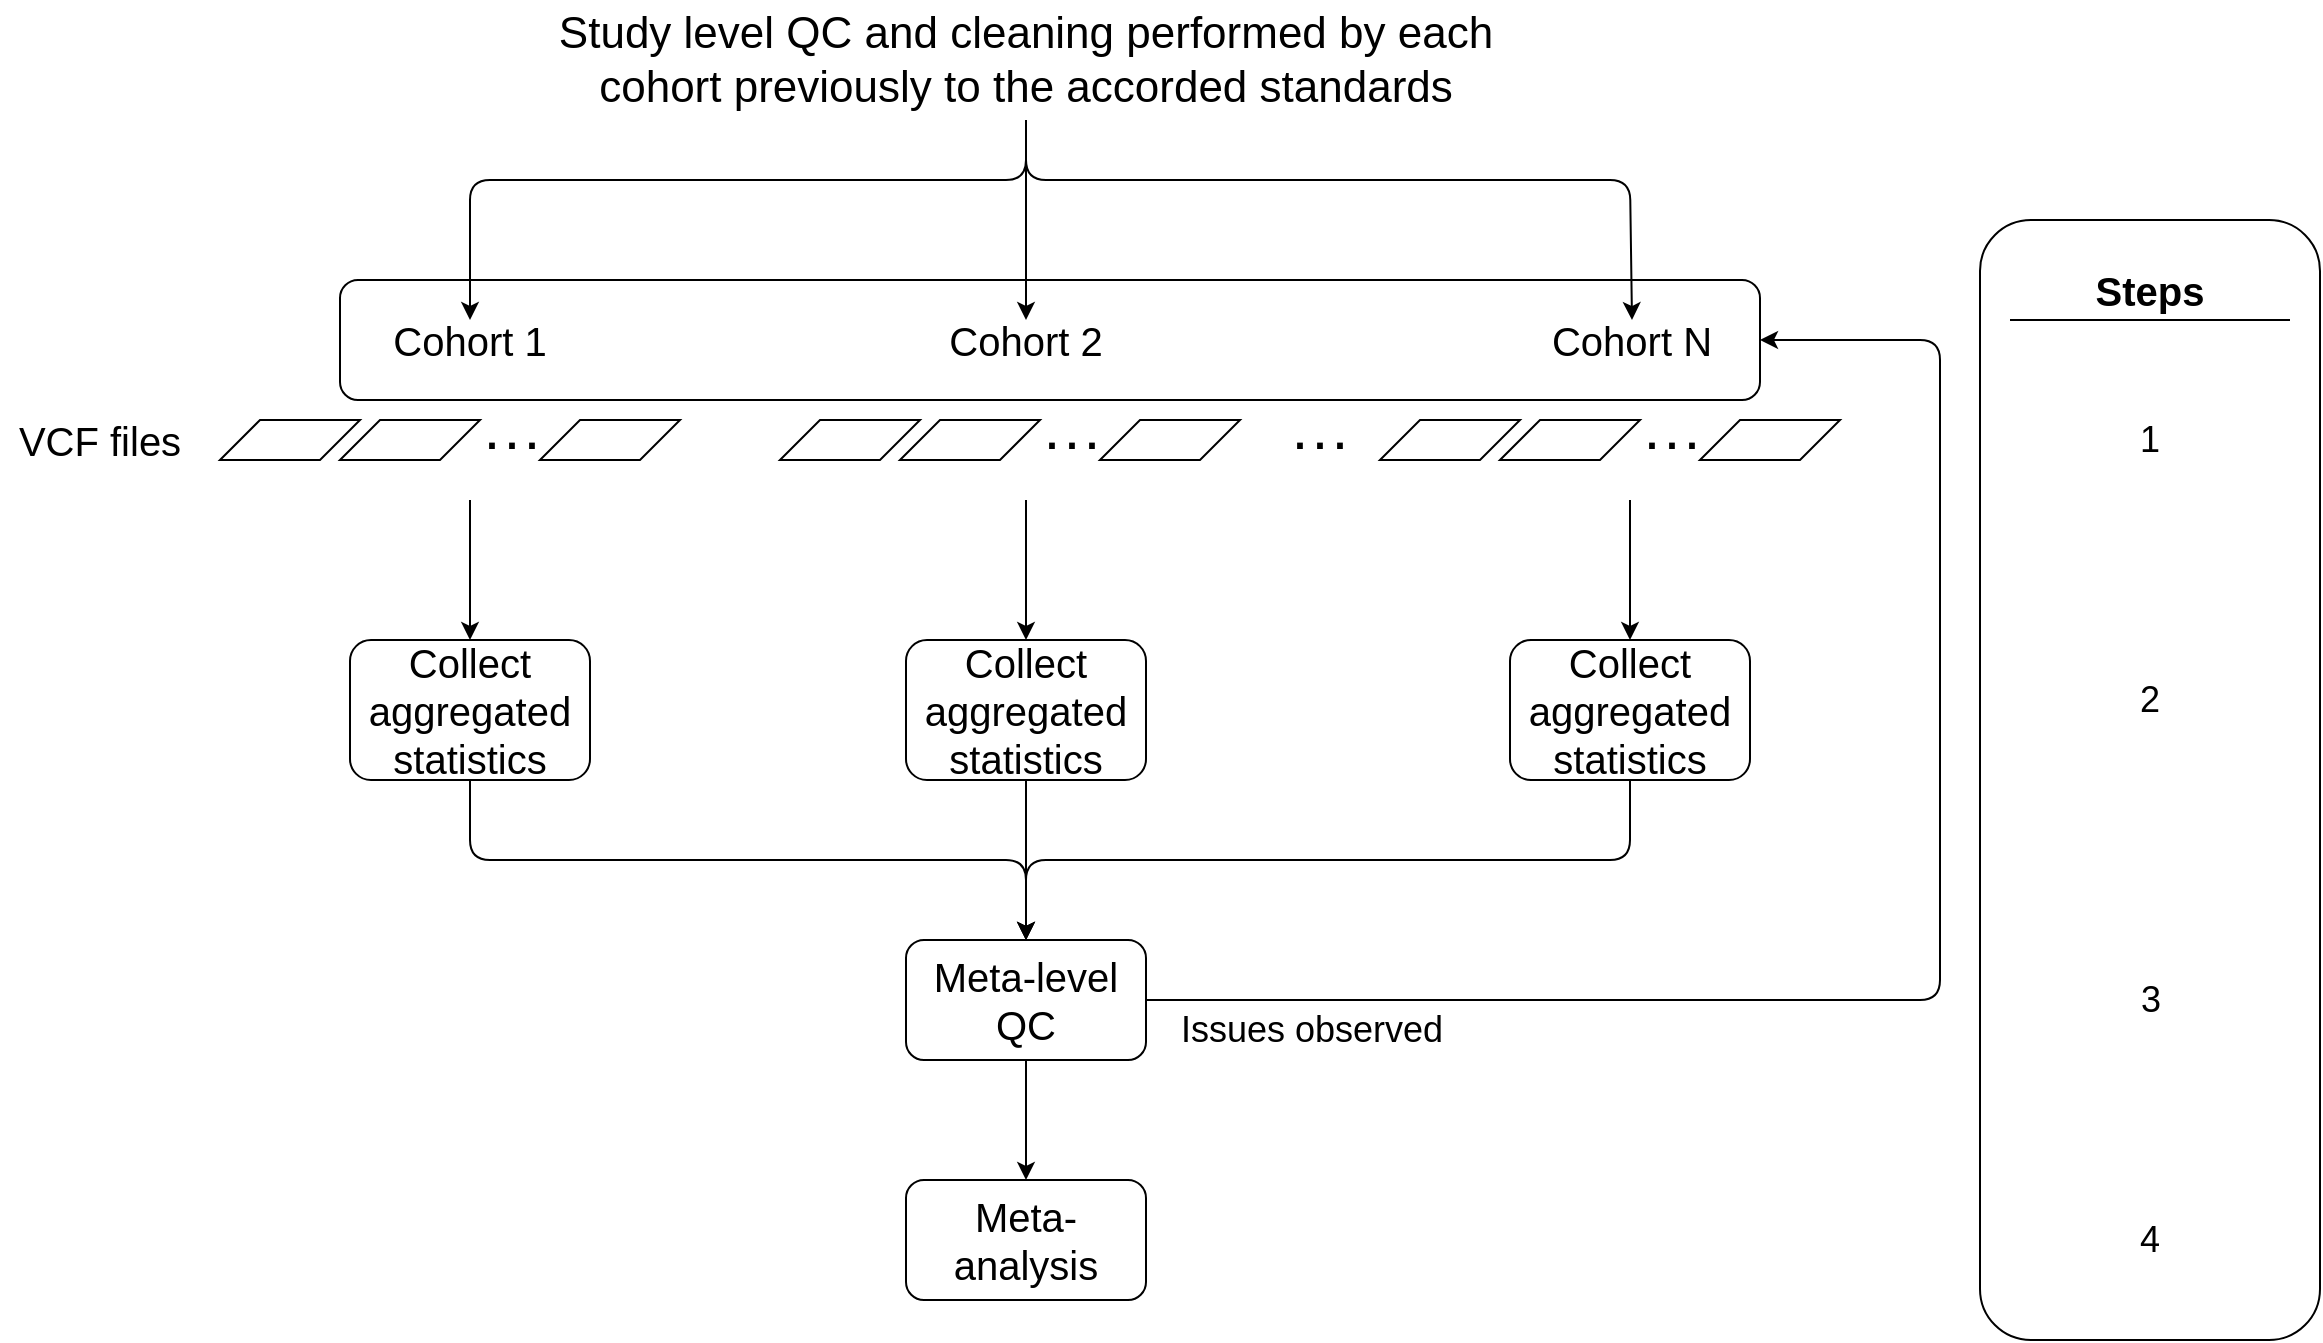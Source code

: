 <mxfile version="15.2.7" type="device"><diagram id="PssKgADGV4SNGQsgnzb9" name="Page-1"><mxGraphModel dx="1038" dy="521" grid="1" gridSize="10" guides="1" tooltips="1" connect="1" arrows="1" fold="1" page="1" pageScale="1" pageWidth="827" pageHeight="1169" math="0" shadow="0"><root><mxCell id="0"/><mxCell id="1" parent="0"/><mxCell id="GURnETSfLkmgA5mUbQ7p-38" value="" style="rounded=1;whiteSpace=wrap;html=1;" vertex="1" parent="1"><mxGeometry x="290" y="290" width="710" height="60" as="geometry"/></mxCell><mxCell id="GURnETSfLkmgA5mUbQ7p-1" value="" style="shape=parallelogram;perimeter=parallelogramPerimeter;whiteSpace=wrap;html=1;fixedSize=1;" vertex="1" parent="1"><mxGeometry x="230" y="360" width="70" height="20" as="geometry"/></mxCell><mxCell id="GURnETSfLkmgA5mUbQ7p-3" value="&lt;font style=&quot;font-size: 30px&quot;&gt;···&lt;/font&gt;" style="text;html=1;strokeColor=none;fillColor=none;align=center;verticalAlign=middle;whiteSpace=wrap;rounded=0;" vertex="1" parent="1"><mxGeometry x="356" y="360" width="40" height="20" as="geometry"/></mxCell><mxCell id="GURnETSfLkmgA5mUbQ7p-6" value="" style="shape=parallelogram;perimeter=parallelogramPerimeter;whiteSpace=wrap;html=1;fixedSize=1;" vertex="1" parent="1"><mxGeometry x="290" y="360" width="70" height="20" as="geometry"/></mxCell><mxCell id="GURnETSfLkmgA5mUbQ7p-7" value="" style="shape=parallelogram;perimeter=parallelogramPerimeter;whiteSpace=wrap;html=1;fixedSize=1;" vertex="1" parent="1"><mxGeometry x="390" y="360" width="70" height="20" as="geometry"/></mxCell><mxCell id="GURnETSfLkmgA5mUbQ7p-8" value="" style="shape=parallelogram;perimeter=parallelogramPerimeter;whiteSpace=wrap;html=1;fixedSize=1;" vertex="1" parent="1"><mxGeometry x="510" y="360" width="70" height="20" as="geometry"/></mxCell><mxCell id="GURnETSfLkmgA5mUbQ7p-9" value="&lt;font style=&quot;font-size: 30px&quot;&gt;···&lt;/font&gt;" style="text;html=1;strokeColor=none;fillColor=none;align=center;verticalAlign=middle;whiteSpace=wrap;rounded=0;" vertex="1" parent="1"><mxGeometry x="636" y="360" width="40" height="20" as="geometry"/></mxCell><mxCell id="GURnETSfLkmgA5mUbQ7p-10" value="" style="shape=parallelogram;perimeter=parallelogramPerimeter;whiteSpace=wrap;html=1;fixedSize=1;" vertex="1" parent="1"><mxGeometry x="570" y="360" width="70" height="20" as="geometry"/></mxCell><mxCell id="GURnETSfLkmgA5mUbQ7p-11" value="" style="shape=parallelogram;perimeter=parallelogramPerimeter;whiteSpace=wrap;html=1;fixedSize=1;" vertex="1" parent="1"><mxGeometry x="670" y="360" width="70" height="20" as="geometry"/></mxCell><mxCell id="GURnETSfLkmgA5mUbQ7p-12" value="" style="shape=parallelogram;perimeter=parallelogramPerimeter;whiteSpace=wrap;html=1;fixedSize=1;" vertex="1" parent="1"><mxGeometry x="810" y="360" width="70" height="20" as="geometry"/></mxCell><mxCell id="GURnETSfLkmgA5mUbQ7p-13" value="&lt;font style=&quot;font-size: 30px&quot;&gt;···&lt;/font&gt;" style="text;html=1;strokeColor=none;fillColor=none;align=center;verticalAlign=middle;whiteSpace=wrap;rounded=0;" vertex="1" parent="1"><mxGeometry x="936" y="360" width="40" height="20" as="geometry"/></mxCell><mxCell id="GURnETSfLkmgA5mUbQ7p-14" value="" style="shape=parallelogram;perimeter=parallelogramPerimeter;whiteSpace=wrap;html=1;fixedSize=1;" vertex="1" parent="1"><mxGeometry x="870" y="360" width="70" height="20" as="geometry"/></mxCell><mxCell id="GURnETSfLkmgA5mUbQ7p-15" value="" style="shape=parallelogram;perimeter=parallelogramPerimeter;whiteSpace=wrap;html=1;fixedSize=1;" vertex="1" parent="1"><mxGeometry x="970" y="360" width="70" height="20" as="geometry"/></mxCell><mxCell id="GURnETSfLkmgA5mUbQ7p-16" value="&lt;font style=&quot;font-size: 30px&quot;&gt;···&lt;/font&gt;" style="text;html=1;strokeColor=none;fillColor=none;align=center;verticalAlign=middle;whiteSpace=wrap;rounded=0;" vertex="1" parent="1"><mxGeometry x="760" y="360" width="40" height="20" as="geometry"/></mxCell><mxCell id="GURnETSfLkmgA5mUbQ7p-17" value="&lt;font style=&quot;font-size: 20px&quot;&gt;Cohort 1&lt;/font&gt;" style="text;html=1;strokeColor=none;fillColor=none;align=center;verticalAlign=middle;whiteSpace=wrap;rounded=0;" vertex="1" parent="1"><mxGeometry x="315" y="310" width="80" height="20" as="geometry"/></mxCell><mxCell id="GURnETSfLkmgA5mUbQ7p-19" value="&lt;font style=&quot;font-size: 20px&quot;&gt;Cohort 2&lt;/font&gt;" style="text;html=1;strokeColor=none;fillColor=none;align=center;verticalAlign=middle;whiteSpace=wrap;rounded=0;" vertex="1" parent="1"><mxGeometry x="592" y="310" width="82" height="20" as="geometry"/></mxCell><mxCell id="GURnETSfLkmgA5mUbQ7p-20" value="&lt;font style=&quot;font-size: 20px&quot;&gt;Cohort N&lt;/font&gt;" style="text;html=1;strokeColor=none;fillColor=none;align=center;verticalAlign=middle;whiteSpace=wrap;rounded=0;" vertex="1" parent="1"><mxGeometry x="893" y="310" width="86" height="20" as="geometry"/></mxCell><mxCell id="GURnETSfLkmgA5mUbQ7p-22" value="&lt;font style=&quot;font-size: 20px&quot;&gt;VCF files&lt;/font&gt;" style="text;html=1;strokeColor=none;fillColor=none;align=center;verticalAlign=middle;whiteSpace=wrap;rounded=0;" vertex="1" parent="1"><mxGeometry x="120" y="360" width="100" height="20" as="geometry"/></mxCell><mxCell id="GURnETSfLkmgA5mUbQ7p-23" value="&lt;font style=&quot;font-size: 22px&quot;&gt;Study level QC and cleaning performed by each cohort previously to the accorded standards&lt;/font&gt;" style="text;html=1;strokeColor=none;fillColor=none;align=center;verticalAlign=middle;whiteSpace=wrap;rounded=0;fontSize=20;" vertex="1" parent="1"><mxGeometry x="373" y="150" width="520" height="60" as="geometry"/></mxCell><mxCell id="GURnETSfLkmgA5mUbQ7p-24" value="" style="endArrow=classic;html=1;exitX=0.5;exitY=1;exitDx=0;exitDy=0;entryX=0.5;entryY=0;entryDx=0;entryDy=0;" edge="1" parent="1" source="GURnETSfLkmgA5mUbQ7p-23" target="GURnETSfLkmgA5mUbQ7p-17"><mxGeometry width="50" height="50" relative="1" as="geometry"><mxPoint x="580" y="210" as="sourcePoint"/><mxPoint x="630" y="160" as="targetPoint"/><Array as="points"><mxPoint x="633" y="240"/><mxPoint x="355" y="240"/></Array></mxGeometry></mxCell><mxCell id="GURnETSfLkmgA5mUbQ7p-25" value="" style="endArrow=classic;html=1;exitX=0.5;exitY=1;exitDx=0;exitDy=0;entryX=0.5;entryY=0;entryDx=0;entryDy=0;" edge="1" parent="1" source="GURnETSfLkmgA5mUbQ7p-23" target="GURnETSfLkmgA5mUbQ7p-19"><mxGeometry width="50" height="50" relative="1" as="geometry"><mxPoint x="690" y="230" as="sourcePoint"/><mxPoint x="740" y="180" as="targetPoint"/></mxGeometry></mxCell><mxCell id="GURnETSfLkmgA5mUbQ7p-26" value="" style="endArrow=classic;html=1;entryX=0.5;entryY=0;entryDx=0;entryDy=0;exitX=0.5;exitY=1;exitDx=0;exitDy=0;" edge="1" parent="1" source="GURnETSfLkmgA5mUbQ7p-23" target="GURnETSfLkmgA5mUbQ7p-20"><mxGeometry width="50" height="50" relative="1" as="geometry"><mxPoint x="690" y="230" as="sourcePoint"/><mxPoint x="740" y="180" as="targetPoint"/><Array as="points"><mxPoint x="633" y="240"/><mxPoint x="935" y="240"/></Array></mxGeometry></mxCell><mxCell id="GURnETSfLkmgA5mUbQ7p-27" value="&lt;font style=&quot;font-size: 20px&quot;&gt;Collect aggregated statistics&lt;/font&gt;" style="rounded=1;whiteSpace=wrap;html=1;" vertex="1" parent="1"><mxGeometry x="295" y="470" width="120" height="70" as="geometry"/></mxCell><mxCell id="GURnETSfLkmgA5mUbQ7p-28" value="" style="endArrow=classic;html=1;entryX=0.5;entryY=0;entryDx=0;entryDy=0;" edge="1" parent="1" target="GURnETSfLkmgA5mUbQ7p-27"><mxGeometry width="50" height="50" relative="1" as="geometry"><mxPoint x="355" y="400" as="sourcePoint"/><mxPoint x="630" y="350" as="targetPoint"/></mxGeometry></mxCell><mxCell id="GURnETSfLkmgA5mUbQ7p-34" value="" style="edgeStyle=orthogonalEdgeStyle;rounded=0;orthogonalLoop=1;jettySize=auto;html=1;" edge="1" parent="1" source="GURnETSfLkmgA5mUbQ7p-29" target="GURnETSfLkmgA5mUbQ7p-33"><mxGeometry relative="1" as="geometry"/></mxCell><mxCell id="GURnETSfLkmgA5mUbQ7p-29" value="&lt;font style=&quot;font-size: 20px&quot;&gt;Collect aggregated statistics&lt;/font&gt;" style="rounded=1;whiteSpace=wrap;html=1;" vertex="1" parent="1"><mxGeometry x="573" y="470" width="120" height="70" as="geometry"/></mxCell><mxCell id="GURnETSfLkmgA5mUbQ7p-30" value="" style="endArrow=classic;html=1;entryX=0.5;entryY=0;entryDx=0;entryDy=0;" edge="1" parent="1" target="GURnETSfLkmgA5mUbQ7p-29"><mxGeometry width="50" height="50" relative="1" as="geometry"><mxPoint x="633" y="400" as="sourcePoint"/><mxPoint x="908" y="350" as="targetPoint"/></mxGeometry></mxCell><mxCell id="GURnETSfLkmgA5mUbQ7p-31" value="&lt;font style=&quot;font-size: 20px&quot;&gt;Collect aggregated statistics&lt;/font&gt;" style="rounded=1;whiteSpace=wrap;html=1;" vertex="1" parent="1"><mxGeometry x="875" y="470" width="120" height="70" as="geometry"/></mxCell><mxCell id="GURnETSfLkmgA5mUbQ7p-32" value="" style="endArrow=classic;html=1;entryX=0.5;entryY=0;entryDx=0;entryDy=0;" edge="1" parent="1" target="GURnETSfLkmgA5mUbQ7p-31"><mxGeometry width="50" height="50" relative="1" as="geometry"><mxPoint x="935" y="400" as="sourcePoint"/><mxPoint x="1210" y="350" as="targetPoint"/></mxGeometry></mxCell><mxCell id="GURnETSfLkmgA5mUbQ7p-42" value="" style="edgeStyle=orthogonalEdgeStyle;rounded=0;orthogonalLoop=1;jettySize=auto;html=1;" edge="1" parent="1" source="GURnETSfLkmgA5mUbQ7p-33" target="GURnETSfLkmgA5mUbQ7p-41"><mxGeometry relative="1" as="geometry"/></mxCell><mxCell id="GURnETSfLkmgA5mUbQ7p-33" value="&lt;font style=&quot;font-size: 20px&quot;&gt;Meta-level QC&lt;/font&gt;" style="rounded=1;whiteSpace=wrap;html=1;" vertex="1" parent="1"><mxGeometry x="573" y="620" width="120" height="60" as="geometry"/></mxCell><mxCell id="GURnETSfLkmgA5mUbQ7p-35" value="" style="endArrow=classic;html=1;entryX=0.5;entryY=0;entryDx=0;entryDy=0;exitX=0.5;exitY=1;exitDx=0;exitDy=0;" edge="1" parent="1" source="GURnETSfLkmgA5mUbQ7p-27" target="GURnETSfLkmgA5mUbQ7p-33"><mxGeometry width="50" height="50" relative="1" as="geometry"><mxPoint x="570" y="490" as="sourcePoint"/><mxPoint x="620" y="440" as="targetPoint"/><Array as="points"><mxPoint x="355" y="580"/><mxPoint x="633" y="580"/></Array></mxGeometry></mxCell><mxCell id="GURnETSfLkmgA5mUbQ7p-36" value="" style="endArrow=classic;html=1;entryX=0.5;entryY=0;entryDx=0;entryDy=0;exitX=0.5;exitY=1;exitDx=0;exitDy=0;" edge="1" parent="1" source="GURnETSfLkmgA5mUbQ7p-31" target="GURnETSfLkmgA5mUbQ7p-33"><mxGeometry width="50" height="50" relative="1" as="geometry"><mxPoint x="690" y="550" as="sourcePoint"/><mxPoint x="740" y="500" as="targetPoint"/><Array as="points"><mxPoint x="935" y="580"/><mxPoint x="633" y="580"/></Array></mxGeometry></mxCell><mxCell id="GURnETSfLkmgA5mUbQ7p-39" value="" style="endArrow=classic;html=1;entryX=1;entryY=0.5;entryDx=0;entryDy=0;exitX=1;exitY=0.5;exitDx=0;exitDy=0;" edge="1" parent="1" source="GURnETSfLkmgA5mUbQ7p-33" target="GURnETSfLkmgA5mUbQ7p-38"><mxGeometry width="50" height="50" relative="1" as="geometry"><mxPoint x="610" y="500" as="sourcePoint"/><mxPoint x="660" y="450" as="targetPoint"/><Array as="points"><mxPoint x="1090" y="650"/><mxPoint x="1090" y="320"/></Array></mxGeometry></mxCell><mxCell id="GURnETSfLkmgA5mUbQ7p-40" value="&lt;font style=&quot;font-size: 18px&quot;&gt;Issues observed&lt;/font&gt;" style="text;html=1;strokeColor=none;fillColor=none;align=center;verticalAlign=middle;whiteSpace=wrap;rounded=0;" vertex="1" parent="1"><mxGeometry x="706" y="655" width="140" height="20" as="geometry"/></mxCell><mxCell id="GURnETSfLkmgA5mUbQ7p-41" value="&lt;font style=&quot;font-size: 20px&quot;&gt;Meta-analysis&lt;/font&gt;" style="rounded=1;whiteSpace=wrap;html=1;" vertex="1" parent="1"><mxGeometry x="573" y="740" width="120" height="60" as="geometry"/></mxCell><mxCell id="GURnETSfLkmgA5mUbQ7p-43" value="" style="rounded=1;whiteSpace=wrap;html=1;" vertex="1" parent="1"><mxGeometry x="1110" y="260" width="170" height="560" as="geometry"/></mxCell><mxCell id="GURnETSfLkmgA5mUbQ7p-44" value="&lt;font size=&quot;1&quot;&gt;&lt;b style=&quot;font-size: 20px&quot;&gt;Steps&lt;/b&gt;&lt;/font&gt;" style="text;html=1;strokeColor=none;fillColor=none;align=center;verticalAlign=middle;whiteSpace=wrap;rounded=0;" vertex="1" parent="1"><mxGeometry x="1125" y="280" width="140" height="30" as="geometry"/></mxCell><mxCell id="GURnETSfLkmgA5mUbQ7p-45" value="" style="endArrow=none;html=1;exitX=0;exitY=1;exitDx=0;exitDy=0;entryX=1;entryY=1;entryDx=0;entryDy=0;" edge="1" parent="1" source="GURnETSfLkmgA5mUbQ7p-44" target="GURnETSfLkmgA5mUbQ7p-44"><mxGeometry width="50" height="50" relative="1" as="geometry"><mxPoint x="840" y="440" as="sourcePoint"/><mxPoint x="1290" y="310" as="targetPoint"/></mxGeometry></mxCell><mxCell id="GURnETSfLkmgA5mUbQ7p-46" value="&lt;font style=&quot;font-size: 18px&quot;&gt;1&lt;/font&gt;" style="text;html=1;strokeColor=none;fillColor=none;align=center;verticalAlign=middle;whiteSpace=wrap;rounded=0;" vertex="1" parent="1"><mxGeometry x="1175" y="360" width="40" height="20" as="geometry"/></mxCell><mxCell id="GURnETSfLkmgA5mUbQ7p-47" value="&lt;font style=&quot;font-size: 18px&quot;&gt;2&lt;/font&gt;" style="text;html=1;strokeColor=none;fillColor=none;align=center;verticalAlign=middle;whiteSpace=wrap;rounded=0;" vertex="1" parent="1"><mxGeometry x="1175" y="490" width="40" height="20" as="geometry"/></mxCell><mxCell id="GURnETSfLkmgA5mUbQ7p-48" value="&lt;font style=&quot;font-size: 18px&quot;&gt;3&lt;/font&gt;" style="text;html=1;strokeColor=none;fillColor=none;align=center;verticalAlign=middle;whiteSpace=wrap;rounded=0;" vertex="1" parent="1"><mxGeometry x="1157.5" y="640" width="75" height="20" as="geometry"/></mxCell><mxCell id="GURnETSfLkmgA5mUbQ7p-49" value="&lt;font style=&quot;font-size: 18px&quot;&gt;4&lt;/font&gt;" style="text;html=1;strokeColor=none;fillColor=none;align=center;verticalAlign=middle;whiteSpace=wrap;rounded=0;" vertex="1" parent="1"><mxGeometry x="1175" y="760" width="40" height="20" as="geometry"/></mxCell></root></mxGraphModel></diagram></mxfile>